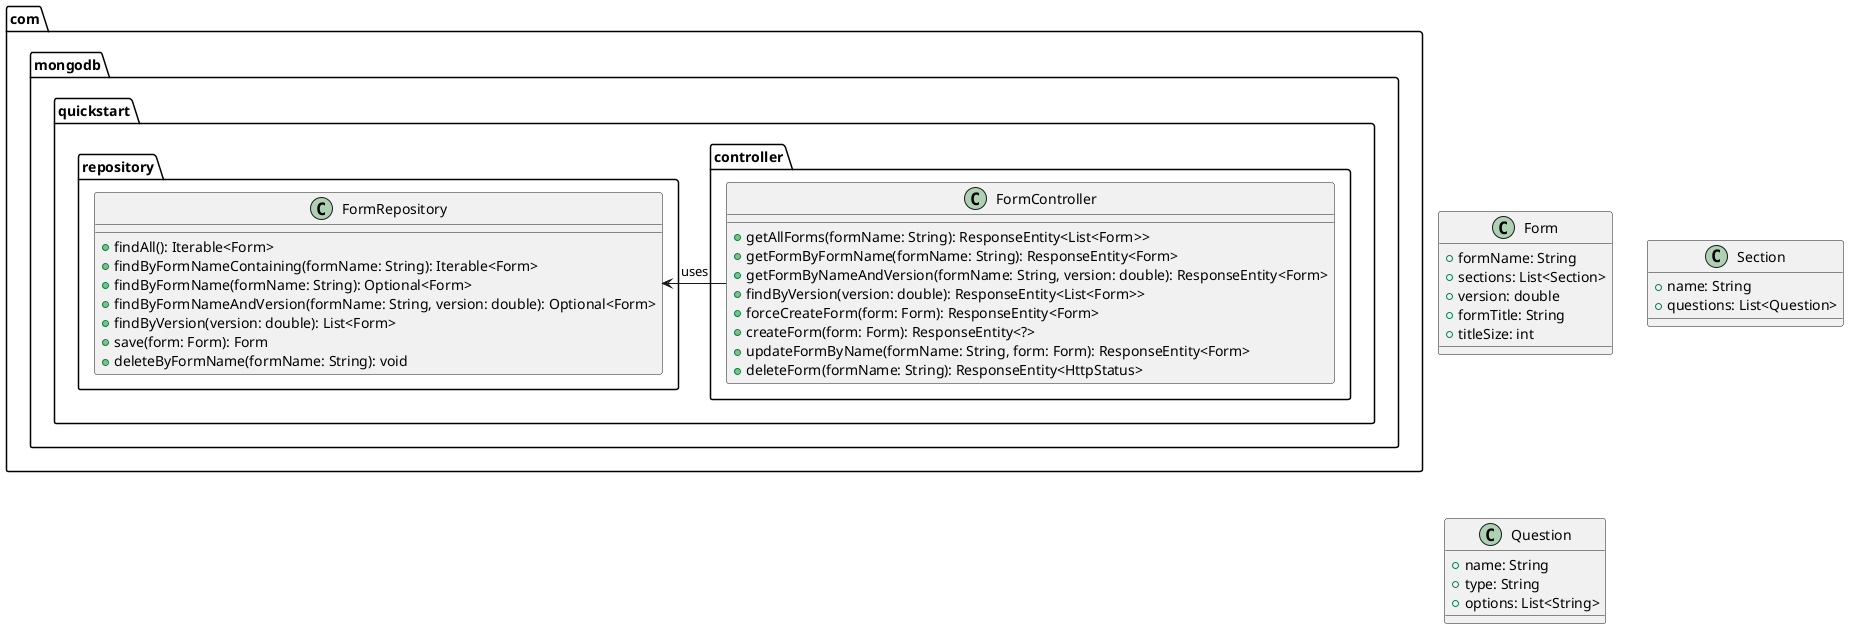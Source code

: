 @startuml

package com.mongodb.quickstart.controller {
  class FormController {
    + getAllForms(formName: String): ResponseEntity<List<Form>>
    + getFormByFormName(formName: String): ResponseEntity<Form>
    + getFormByNameAndVersion(formName: String, version: double): ResponseEntity<Form>
    + findByVersion(version: double): ResponseEntity<List<Form>>
    + forceCreateForm(form: Form): ResponseEntity<Form>
    + createForm(form: Form): ResponseEntity<?>
    + updateFormByName(formName: String, form: Form): ResponseEntity<Form>
    + deleteForm(formName: String): ResponseEntity<HttpStatus>
  }
}

package com.mongodb.quickstart.repository {
  class FormRepository {
    + findAll(): Iterable<Form>
    + findByFormNameContaining(formName: String): Iterable<Form>
    + findByFormName(formName: String): Optional<Form>
    + findByFormNameAndVersion(formName: String, version: double): Optional<Form>
    + findByVersion(version: double): List<Form>
    + save(form: Form): Form
    + deleteByFormName(formName: String): void
  }
}

FormController -> FormRepository : uses

class Form {
  +formName: String
  +sections: List<Section>
  +version: double
  +formTitle: String
  +titleSize: int
}

class Section {
  +name: String
  +questions: List<Question>
}

class Question {
  +name: String
  +type: String
  +options: List<String>
}

@enduml
